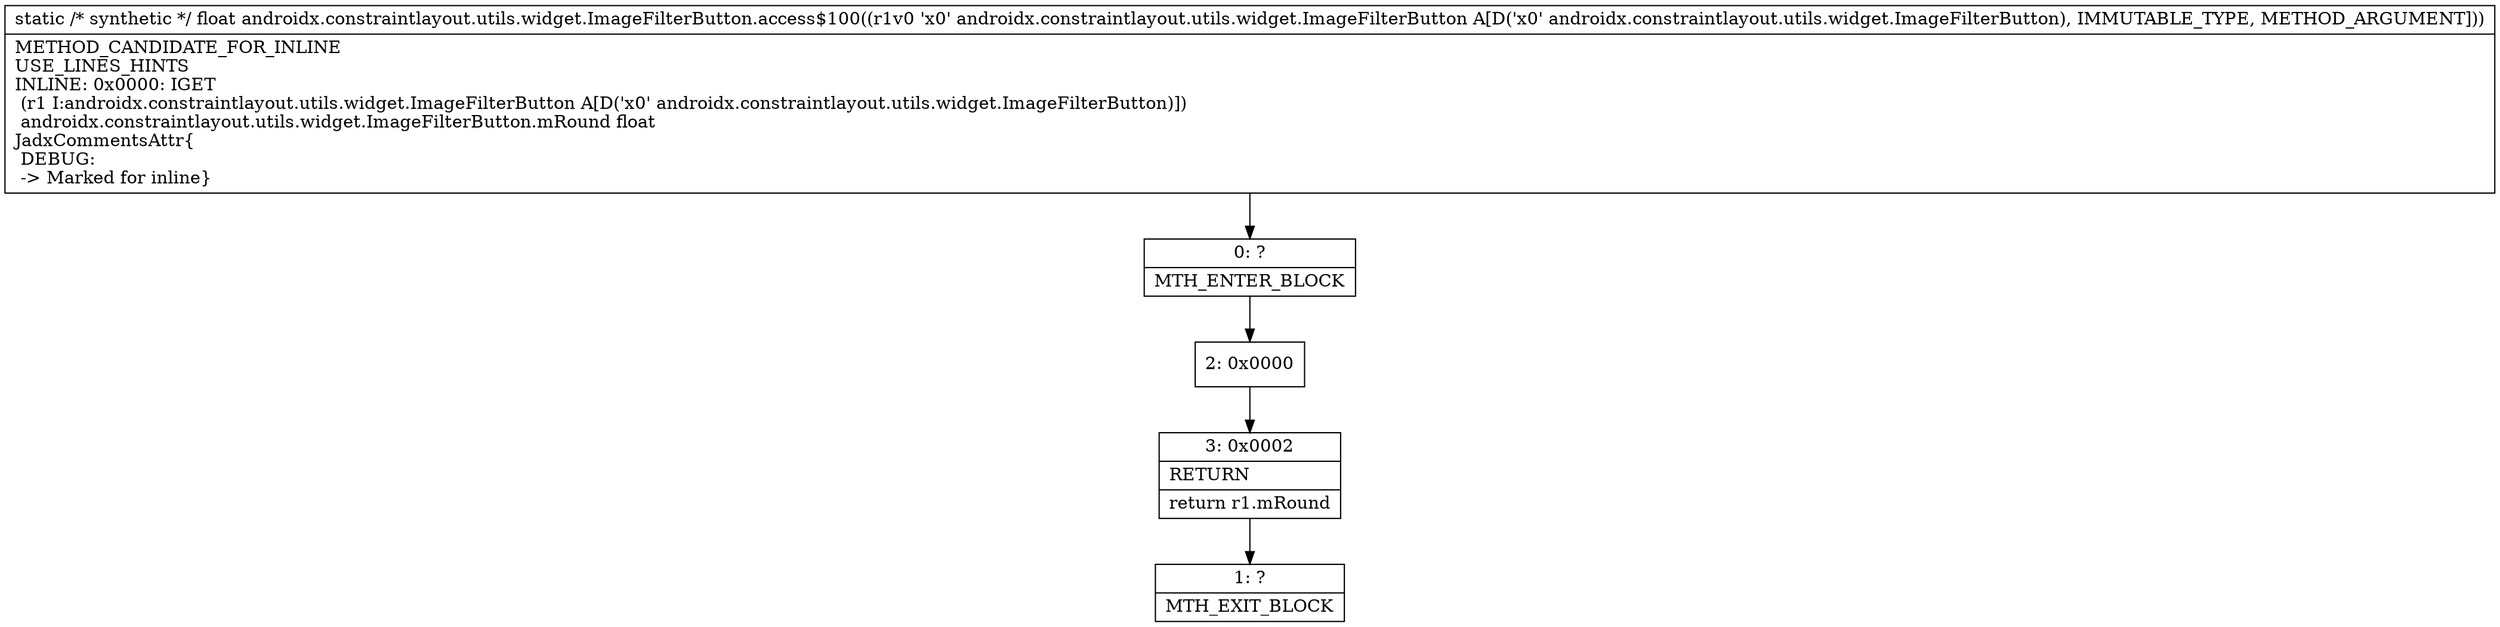 digraph "CFG forandroidx.constraintlayout.utils.widget.ImageFilterButton.access$100(Landroidx\/constraintlayout\/utils\/widget\/ImageFilterButton;)F" {
Node_0 [shape=record,label="{0\:\ ?|MTH_ENTER_BLOCK\l}"];
Node_2 [shape=record,label="{2\:\ 0x0000}"];
Node_3 [shape=record,label="{3\:\ 0x0002|RETURN\l|return r1.mRound\l}"];
Node_1 [shape=record,label="{1\:\ ?|MTH_EXIT_BLOCK\l}"];
MethodNode[shape=record,label="{static \/* synthetic *\/ float androidx.constraintlayout.utils.widget.ImageFilterButton.access$100((r1v0 'x0' androidx.constraintlayout.utils.widget.ImageFilterButton A[D('x0' androidx.constraintlayout.utils.widget.ImageFilterButton), IMMUTABLE_TYPE, METHOD_ARGUMENT]))  | METHOD_CANDIDATE_FOR_INLINE\lUSE_LINES_HINTS\lINLINE: 0x0000: IGET  \l  (r1 I:androidx.constraintlayout.utils.widget.ImageFilterButton A[D('x0' androidx.constraintlayout.utils.widget.ImageFilterButton)])\l androidx.constraintlayout.utils.widget.ImageFilterButton.mRound float\lJadxCommentsAttr\{\l DEBUG: \l \-\> Marked for inline\}\l}"];
MethodNode -> Node_0;Node_0 -> Node_2;
Node_2 -> Node_3;
Node_3 -> Node_1;
}

